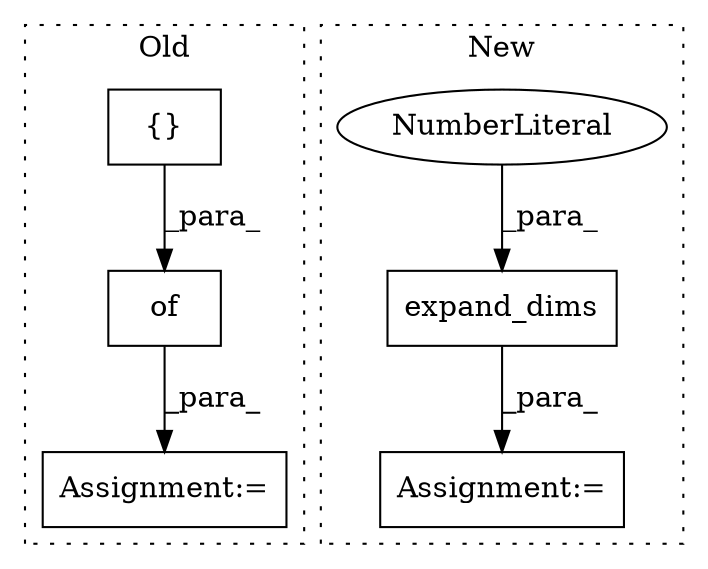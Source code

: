 digraph G {
subgraph cluster0 {
1 [label="of" a="32" s="14055,14298" l="3,1" shape="box"];
4 [label="Assignment:=" a="7" s="14050" l="1" shape="box"];
6 [label="{}" a="4" s="14081,14098" l="1,1" shape="box"];
label = "Old";
style="dotted";
}
subgraph cluster1 {
2 [label="expand_dims" a="32" s="14338,14372" l="12,1" shape="box"];
3 [label="Assignment:=" a="7" s="14050" l="1" shape="box"];
5 [label="NumberLiteral" a="34" s="14371" l="1" shape="ellipse"];
label = "New";
style="dotted";
}
1 -> 4 [label="_para_"];
2 -> 3 [label="_para_"];
5 -> 2 [label="_para_"];
6 -> 1 [label="_para_"];
}